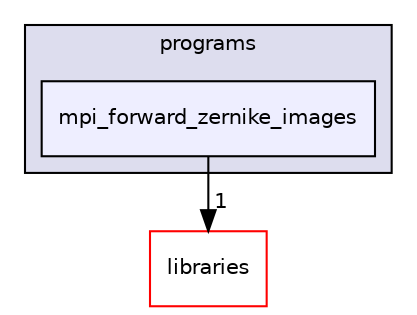 digraph "xmipp/applications/programs/mpi_forward_zernike_images" {
  compound=true
  node [ fontsize="10", fontname="Helvetica"];
  edge [ labelfontsize="10", labelfontname="Helvetica"];
  subgraph clusterdir_592b16dc4070b933e5655da2b0d20bbb {
    graph [ bgcolor="#ddddee", pencolor="black", label="programs" fontname="Helvetica", fontsize="10", URL="dir_592b16dc4070b933e5655da2b0d20bbb.html"]
  dir_c54ec4220bac6bb2d5d42951f8ce21d8 [shape=box, label="mpi_forward_zernike_images", style="filled", fillcolor="#eeeeff", pencolor="black", URL="dir_c54ec4220bac6bb2d5d42951f8ce21d8.html"];
  }
  dir_29dba3f3840f20df3b04d1972e99046b [shape=box label="libraries" fillcolor="white" style="filled" color="red" URL="dir_29dba3f3840f20df3b04d1972e99046b.html"];
  dir_c54ec4220bac6bb2d5d42951f8ce21d8->dir_29dba3f3840f20df3b04d1972e99046b [headlabel="1", labeldistance=1.5 headhref="dir_000151_000042.html"];
}
